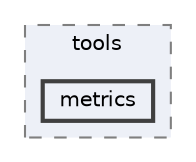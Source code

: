 digraph "Arduino/GetStartedWithMachineLearningOnArduino/tflite-micro-main/tensorflow/lite/micro/tools/metrics"
{
 // LATEX_PDF_SIZE
  bgcolor="transparent";
  edge [fontname=Helvetica,fontsize=10,labelfontname=Helvetica,labelfontsize=10];
  node [fontname=Helvetica,fontsize=10,shape=box,height=0.2,width=0.4];
  compound=true
  subgraph clusterdir_642fced2ce681d4e8cf5c7657687c230 {
    graph [ bgcolor="#edf0f7", pencolor="grey50", label="tools", fontname=Helvetica,fontsize=10 style="filled,dashed", URL="dir_642fced2ce681d4e8cf5c7657687c230.html",tooltip=""]
  dir_9a5b0acf5fffd2bbb9cd0efd2ac74c50 [label="metrics", fillcolor="#edf0f7", color="grey25", style="filled,bold", URL="dir_9a5b0acf5fffd2bbb9cd0efd2ac74c50.html",tooltip=""];
  }
}

